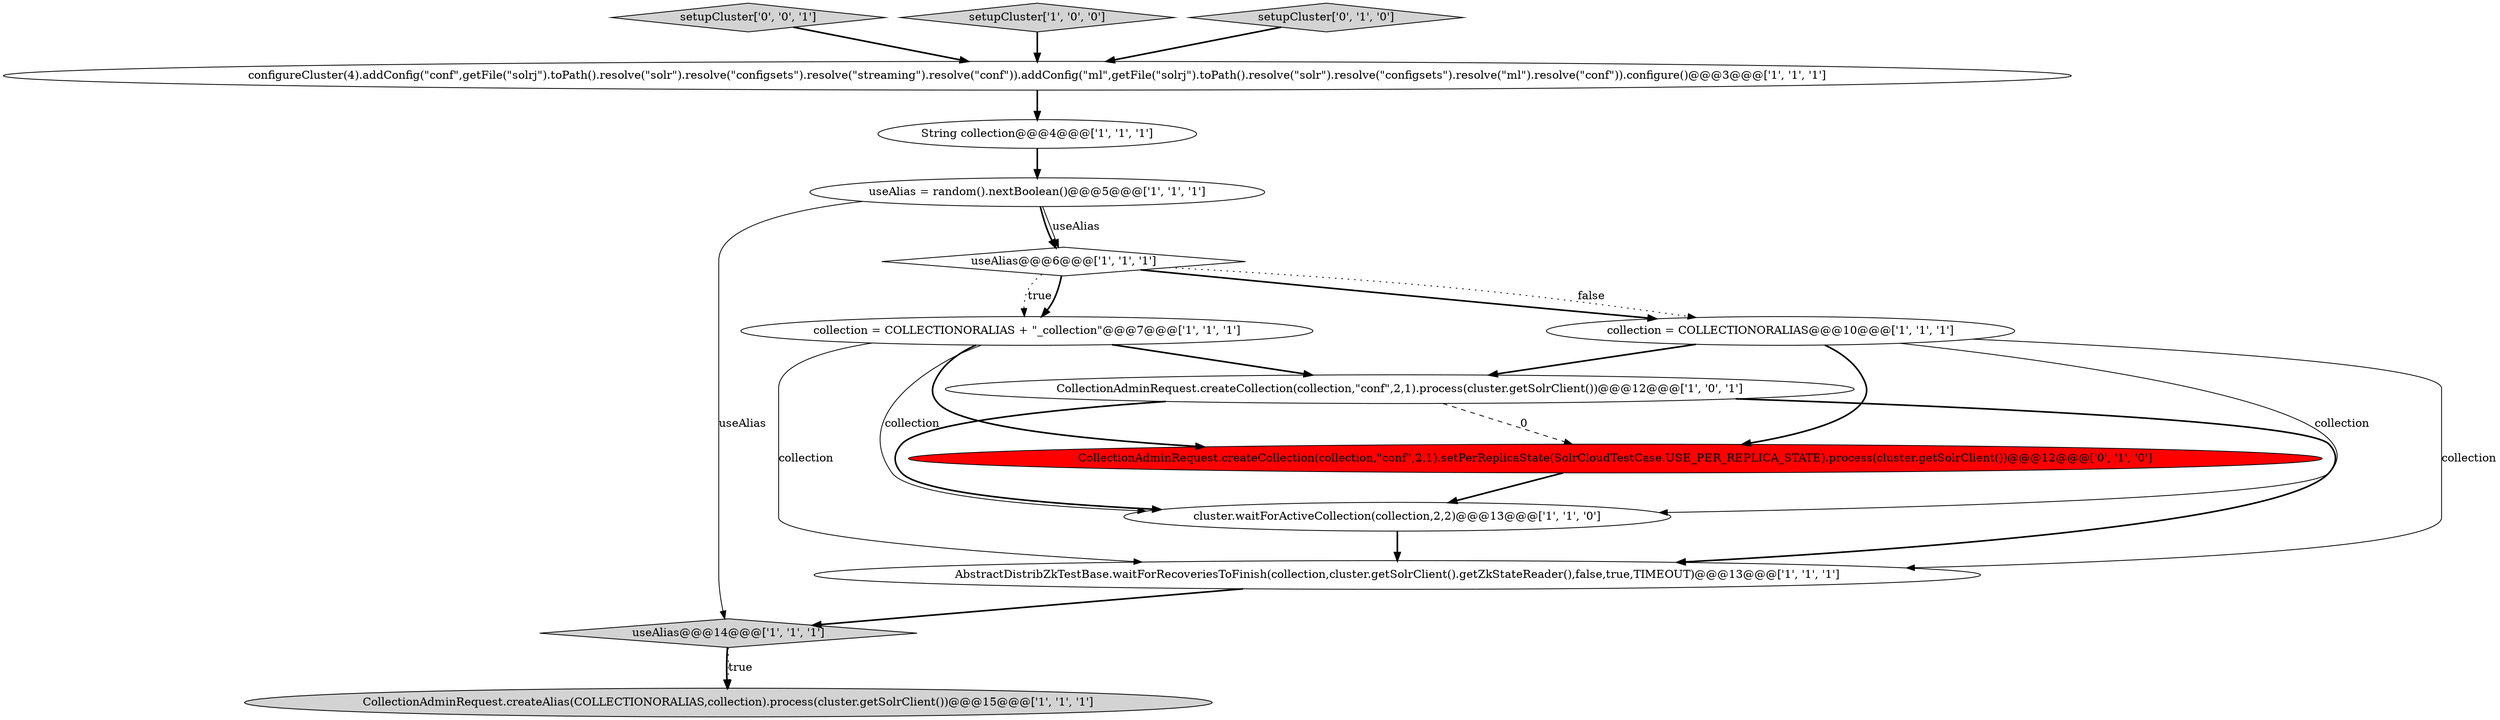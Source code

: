 digraph {
0 [style = filled, label = "useAlias = random().nextBoolean()@@@5@@@['1', '1', '1']", fillcolor = white, shape = ellipse image = "AAA0AAABBB1BBB"];
14 [style = filled, label = "setupCluster['0', '0', '1']", fillcolor = lightgray, shape = diamond image = "AAA0AAABBB3BBB"];
10 [style = filled, label = "cluster.waitForActiveCollection(collection,2,2)@@@13@@@['1', '1', '0']", fillcolor = white, shape = ellipse image = "AAA0AAABBB1BBB"];
3 [style = filled, label = "CollectionAdminRequest.createCollection(collection,\"conf\",2,1).process(cluster.getSolrClient())@@@12@@@['1', '0', '1']", fillcolor = white, shape = ellipse image = "AAA0AAABBB1BBB"];
8 [style = filled, label = "CollectionAdminRequest.createAlias(COLLECTIONORALIAS,collection).process(cluster.getSolrClient())@@@15@@@['1', '1', '1']", fillcolor = lightgray, shape = ellipse image = "AAA0AAABBB1BBB"];
11 [style = filled, label = "configureCluster(4).addConfig(\"conf\",getFile(\"solrj\").toPath().resolve(\"solr\").resolve(\"configsets\").resolve(\"streaming\").resolve(\"conf\")).addConfig(\"ml\",getFile(\"solrj\").toPath().resolve(\"solr\").resolve(\"configsets\").resolve(\"ml\").resolve(\"conf\")).configure()@@@3@@@['1', '1', '1']", fillcolor = white, shape = ellipse image = "AAA0AAABBB1BBB"];
7 [style = filled, label = "useAlias@@@6@@@['1', '1', '1']", fillcolor = white, shape = diamond image = "AAA0AAABBB1BBB"];
5 [style = filled, label = "setupCluster['1', '0', '0']", fillcolor = lightgray, shape = diamond image = "AAA0AAABBB1BBB"];
6 [style = filled, label = "String collection@@@4@@@['1', '1', '1']", fillcolor = white, shape = ellipse image = "AAA0AAABBB1BBB"];
2 [style = filled, label = "collection = COLLECTIONORALIAS + \"_collection\"@@@7@@@['1', '1', '1']", fillcolor = white, shape = ellipse image = "AAA0AAABBB1BBB"];
4 [style = filled, label = "AbstractDistribZkTestBase.waitForRecoveriesToFinish(collection,cluster.getSolrClient().getZkStateReader(),false,true,TIMEOUT)@@@13@@@['1', '1', '1']", fillcolor = white, shape = ellipse image = "AAA0AAABBB1BBB"];
1 [style = filled, label = "useAlias@@@14@@@['1', '1', '1']", fillcolor = lightgray, shape = diamond image = "AAA0AAABBB1BBB"];
9 [style = filled, label = "collection = COLLECTIONORALIAS@@@10@@@['1', '1', '1']", fillcolor = white, shape = ellipse image = "AAA0AAABBB1BBB"];
13 [style = filled, label = "setupCluster['0', '1', '0']", fillcolor = lightgray, shape = diamond image = "AAA0AAABBB2BBB"];
12 [style = filled, label = "CollectionAdminRequest.createCollection(collection,\"conf\",2,1).setPerReplicaState(SolrCloudTestCase.USE_PER_REPLICA_STATE).process(cluster.getSolrClient())@@@12@@@['0', '1', '0']", fillcolor = red, shape = ellipse image = "AAA1AAABBB2BBB"];
7->2 [style = dotted, label="true"];
1->8 [style = bold, label=""];
2->3 [style = bold, label=""];
11->6 [style = bold, label=""];
0->7 [style = solid, label="useAlias"];
6->0 [style = bold, label=""];
9->10 [style = solid, label="collection"];
9->4 [style = solid, label="collection"];
7->9 [style = dotted, label="false"];
13->11 [style = bold, label=""];
3->4 [style = bold, label=""];
2->12 [style = bold, label=""];
0->7 [style = bold, label=""];
7->9 [style = bold, label=""];
3->10 [style = bold, label=""];
0->1 [style = solid, label="useAlias"];
12->10 [style = bold, label=""];
3->12 [style = dashed, label="0"];
7->2 [style = bold, label=""];
2->4 [style = solid, label="collection"];
1->8 [style = dotted, label="true"];
10->4 [style = bold, label=""];
9->3 [style = bold, label=""];
4->1 [style = bold, label=""];
5->11 [style = bold, label=""];
9->12 [style = bold, label=""];
14->11 [style = bold, label=""];
2->10 [style = solid, label="collection"];
}

